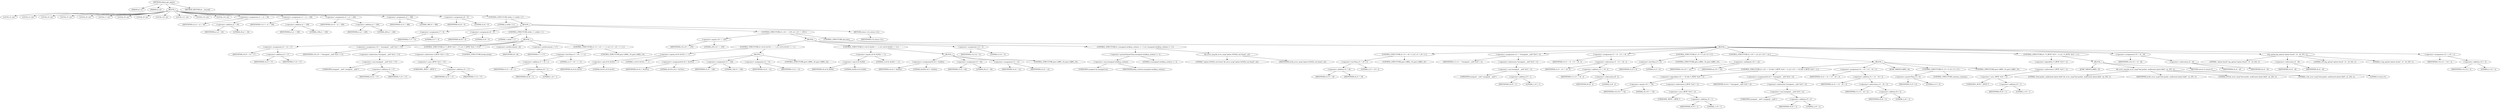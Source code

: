 digraph udhcp_get_option {  
"1000113" [label = "(METHOD,udhcp_get_option)" ]
"1000114" [label = "(PARAM,int a1)" ]
"1000115" [label = "(PARAM,int a2)" ]
"1000116" [label = "(BLOCK,,)" ]
"1000117" [label = "(LOCAL,v2: int)" ]
"1000118" [label = "(LOCAL,v3: int)" ]
"1000119" [label = "(LOCAL,v4: int)" ]
"1000120" [label = "(LOCAL,v5: int)" ]
"1000121" [label = "(LOCAL,v6: int)" ]
"1000122" [label = "(LOCAL,v7: int)" ]
"1000123" [label = "(LOCAL,v8: int)" ]
"1000124" [label = "(LOCAL,v9: int)" ]
"1000125" [label = "(LOCAL,v10: int)" ]
"1000126" [label = "(LOCAL,v11: int)" ]
"1000127" [label = "(LOCAL,v12: int)" ]
"1000128" [label = "(LOCAL,v14: int)" ]
"1000129" [label = "(<operator>.assignment,v2 = a1 + 44)" ]
"1000130" [label = "(IDENTIFIER,v2,v2 = a1 + 44)" ]
"1000131" [label = "(<operator>.addition,a1 + 44)" ]
"1000132" [label = "(IDENTIFIER,a1,a1 + 44)" ]
"1000133" [label = "(LITERAL,44,a1 + 44)" ]
"1000134" [label = "(<operator>.assignment,v3 = a1 + 108)" ]
"1000135" [label = "(IDENTIFIER,v3,v3 = a1 + 108)" ]
"1000136" [label = "(<operator>.addition,a1 + 108)" ]
"1000137" [label = "(IDENTIFIER,a1,a1 + 108)" ]
"1000138" [label = "(LITERAL,108,a1 + 108)" ]
"1000139" [label = "(<operator>.assignment,v4 = a1 + 240)" ]
"1000140" [label = "(IDENTIFIER,v4,v4 = a1 + 240)" ]
"1000141" [label = "(<operator>.addition,a1 + 240)" ]
"1000142" [label = "(IDENTIFIER,a1,a1 + 240)" ]
"1000143" [label = "(LITERAL,240,a1 + 240)" ]
"1000144" [label = "(<operator>.assignment,v5 = 388)" ]
"1000145" [label = "(IDENTIFIER,v5,v5 = 388)" ]
"1000146" [label = "(LITERAL,388,v5 = 388)" ]
"1000147" [label = "(<operator>.assignment,v6 = 0)" ]
"1000148" [label = "(IDENTIFIER,v6,v6 = 0)" ]
"1000149" [label = "(LITERAL,0,v6 = 0)" ]
"1000150" [label = "(CONTROL_STRUCTURE,while ( 2 ),while ( 2 ))" ]
"1000151" [label = "(LITERAL,2,while ( 2 ))" ]
"1000152" [label = "(BLOCK,,)" ]
"1000153" [label = "(<operator>.assignment,v7 = 0)" ]
"1000154" [label = "(IDENTIFIER,v7,v7 = 0)" ]
"1000155" [label = "(LITERAL,0,v7 = 0)" ]
"1000156" [label = "(<operator>.assignment,v8 = 0)" ]
"1000157" [label = "(IDENTIFIER,v8,v8 = 0)" ]
"1000158" [label = "(LITERAL,0,v8 = 0)" ]
"1000159" [label = "(CONTROL_STRUCTURE,while ( 1 ),while ( 1 ))" ]
"1000160" [label = "(LITERAL,1,while ( 1 ))" ]
"1000161" [label = "(BLOCK,,)" ]
"1000162" [label = "(<operator>.assignment,v9 = v4 + v7)" ]
"1000163" [label = "(IDENTIFIER,v9,v9 = v4 + v7)" ]
"1000164" [label = "(<operator>.addition,v4 + v7)" ]
"1000165" [label = "(IDENTIFIER,v4,v4 + v7)" ]
"1000166" [label = "(IDENTIFIER,v7,v4 + v7)" ]
"1000167" [label = "(<operator>.assignment,v10 = *(unsigned __int8 *)(v4 + v7))" ]
"1000168" [label = "(IDENTIFIER,v10,v10 = *(unsigned __int8 *)(v4 + v7))" ]
"1000169" [label = "(<operator>.indirection,*(unsigned __int8 *)(v4 + v7))" ]
"1000170" [label = "(<operator>.cast,(unsigned __int8 *)(v4 + v7))" ]
"1000171" [label = "(UNKNOWN,unsigned __int8 *,unsigned __int8 *)" ]
"1000172" [label = "(<operator>.addition,v4 + v7)" ]
"1000173" [label = "(IDENTIFIER,v4,v4 + v7)" ]
"1000174" [label = "(IDENTIFIER,v7,v4 + v7)" ]
"1000175" [label = "(CONTROL_STRUCTURE,if ( *(_BYTE *)(v4 + v7) ),if ( *(_BYTE *)(v4 + v7) ))" ]
"1000176" [label = "(<operator>.indirection,*(_BYTE *)(v4 + v7))" ]
"1000177" [label = "(<operator>.cast,(_BYTE *)(v4 + v7))" ]
"1000178" [label = "(UNKNOWN,_BYTE *,_BYTE *)" ]
"1000179" [label = "(<operator>.addition,v4 + v7)" ]
"1000180" [label = "(IDENTIFIER,v4,v4 + v7)" ]
"1000181" [label = "(IDENTIFIER,v7,v4 + v7)" ]
"1000182" [label = "(CONTROL_STRUCTURE,break;,break;)" ]
"1000183" [label = "(<operator>.preDecrement,--v8)" ]
"1000184" [label = "(IDENTIFIER,v8,--v8)" ]
"1000185" [label = "(<operator>.preIncrement,++v7)" ]
"1000186" [label = "(IDENTIFIER,v7,++v7)" ]
"1000187" [label = "(CONTROL_STRUCTURE,if ( v5 + v8 + 1 < 2 ),if ( v5 + v8 + 1 < 2 ))" ]
"1000188" [label = "(<operator>.lessThan,v5 + v8 + 1 < 2)" ]
"1000189" [label = "(<operator>.addition,v5 + v8 + 1)" ]
"1000190" [label = "(IDENTIFIER,v5,v5 + v8 + 1)" ]
"1000191" [label = "(<operator>.addition,v8 + 1)" ]
"1000192" [label = "(IDENTIFIER,v8,v8 + 1)" ]
"1000193" [label = "(LITERAL,1,v8 + 1)" ]
"1000194" [label = "(LITERAL,2,v5 + v8 + 1 < 2)" ]
"1000195" [label = "(CONTROL_STRUCTURE,goto LABEL_19;,goto LABEL_19;)" ]
"1000196" [label = "(CONTROL_STRUCTURE,if ( v10 == 255 ),if ( v10 == 255 ))" ]
"1000197" [label = "(<operator>.equals,v10 == 255)" ]
"1000198" [label = "(IDENTIFIER,v10,v10 == 255)" ]
"1000199" [label = "(LITERAL,255,v10 == 255)" ]
"1000200" [label = "(BLOCK,,)" ]
"1000201" [label = "(CONTROL_STRUCTURE,if ( (v6 & 0x101) == 1 ),if ( (v6 & 0x101) == 1 ))" ]
"1000202" [label = "(<operator>.equals,(v6 & 0x101) == 1)" ]
"1000203" [label = "(<operator>.and,v6 & 0x101)" ]
"1000204" [label = "(IDENTIFIER,v6,v6 & 0x101)" ]
"1000205" [label = "(LITERAL,0x101,v6 & 0x101)" ]
"1000206" [label = "(LITERAL,1,(v6 & 0x101) == 1)" ]
"1000207" [label = "(BLOCK,,)" ]
"1000208" [label = "(<operators>.assignmentOr,v6 |= 0x101u)" ]
"1000209" [label = "(IDENTIFIER,v6,v6 |= 0x101u)" ]
"1000210" [label = "(LITERAL,0x101u,v6 |= 0x101u)" ]
"1000211" [label = "(<operator>.assignment,v5 = 128)" ]
"1000212" [label = "(IDENTIFIER,v5,v5 = 128)" ]
"1000213" [label = "(LITERAL,128,v5 = 128)" ]
"1000214" [label = "(<operator>.assignment,v4 = v3)" ]
"1000215" [label = "(IDENTIFIER,v4,v4 = v3)" ]
"1000216" [label = "(IDENTIFIER,v3,v4 = v3)" ]
"1000217" [label = "(CONTROL_STRUCTURE,goto LABEL_18;,goto LABEL_18;)" ]
"1000218" [label = "(CONTROL_STRUCTURE,if ( (v6 & 0x202) == 2 ),if ( (v6 & 0x202) == 2 ))" ]
"1000219" [label = "(<operator>.equals,(v6 & 0x202) == 2)" ]
"1000220" [label = "(<operator>.and,v6 & 0x202)" ]
"1000221" [label = "(IDENTIFIER,v6,v6 & 0x202)" ]
"1000222" [label = "(LITERAL,0x202,v6 & 0x202)" ]
"1000223" [label = "(LITERAL,2,(v6 & 0x202) == 2)" ]
"1000224" [label = "(BLOCK,,)" ]
"1000225" [label = "(<operators>.assignmentOr,v6 |= 0x202u)" ]
"1000226" [label = "(IDENTIFIER,v6,v6 |= 0x202u)" ]
"1000227" [label = "(LITERAL,0x202u,v6 |= 0x202u)" ]
"1000228" [label = "(<operator>.assignment,v5 = 64)" ]
"1000229" [label = "(IDENTIFIER,v5,v5 = 64)" ]
"1000230" [label = "(LITERAL,64,v5 = 64)" ]
"1000231" [label = "(<operator>.assignment,v4 = v2)" ]
"1000232" [label = "(IDENTIFIER,v4,v4 = v2)" ]
"1000233" [label = "(IDENTIFIER,v2,v4 = v2)" ]
"1000234" [label = "(CONTROL_STRUCTURE,goto LABEL_18;,goto LABEL_18;)" ]
"1000235" [label = "(<operator>.assignment,v12 = 0)" ]
"1000236" [label = "(IDENTIFIER,v12,v12 = 0)" ]
"1000237" [label = "(LITERAL,0,v12 = 0)" ]
"1000238" [label = "(CONTROL_STRUCTURE,if ( (unsigned int)dhcp_verbose >= 3 ),if ( (unsigned int)dhcp_verbose >= 3 ))" ]
"1000239" [label = "(<operator>.greaterEqualsThan,(unsigned int)dhcp_verbose >= 3)" ]
"1000240" [label = "(<operator>.cast,(unsigned int)dhcp_verbose)" ]
"1000241" [label = "(UNKNOWN,unsigned int,unsigned int)" ]
"1000242" [label = "(IDENTIFIER,dhcp_verbose,(unsigned int)dhcp_verbose)" ]
"1000243" [label = "(LITERAL,3,(unsigned int)dhcp_verbose >= 3)" ]
"1000244" [label = "(bb_error_msg,bb_error_msg(\"option 0x%02x not found\", a2))" ]
"1000245" [label = "(LITERAL,\"option 0x%02x not found\",bb_error_msg(\"option 0x%02x not found\", a2))" ]
"1000246" [label = "(IDENTIFIER,a2,bb_error_msg(\"option 0x%02x not found\", a2))" ]
"1000247" [label = "(CONTROL_STRUCTURE,else,else)" ]
"1000248" [label = "(BLOCK,,)" ]
"1000249" [label = "(CONTROL_STRUCTURE,if ( v5 + v8 < 2 ),if ( v5 + v8 < 2 ))" ]
"1000250" [label = "(<operator>.lessThan,v5 + v8 < 2)" ]
"1000251" [label = "(<operator>.addition,v5 + v8)" ]
"1000252" [label = "(IDENTIFIER,v5,v5 + v8)" ]
"1000253" [label = "(IDENTIFIER,v8,v5 + v8)" ]
"1000254" [label = "(LITERAL,2,v5 + v8 < 2)" ]
"1000255" [label = "(CONTROL_STRUCTURE,goto LABEL_19;,goto LABEL_19;)" ]
"1000256" [label = "(<operator>.assignment,v11 = *(unsigned __int8 *)(v9 + 1))" ]
"1000257" [label = "(IDENTIFIER,v11,v11 = *(unsigned __int8 *)(v9 + 1))" ]
"1000258" [label = "(<operator>.indirection,*(unsigned __int8 *)(v9 + 1))" ]
"1000259" [label = "(<operator>.cast,(unsigned __int8 *)(v9 + 1))" ]
"1000260" [label = "(UNKNOWN,unsigned __int8 *,unsigned __int8 *)" ]
"1000261" [label = "(<operator>.addition,v9 + 1)" ]
"1000262" [label = "(IDENTIFIER,v9,v9 + 1)" ]
"1000263" [label = "(LITERAL,1,v9 + 1)" ]
"1000264" [label = "(<operator>.assignment,v5 = v5 - v11 + v8 - 2)" ]
"1000265" [label = "(IDENTIFIER,v5,v5 = v5 - v11 + v8 - 2)" ]
"1000266" [label = "(<operator>.subtraction,v5 - v11 + v8 - 2)" ]
"1000267" [label = "(IDENTIFIER,v5,v5 - v11 + v8 - 2)" ]
"1000268" [label = "(<operator>.addition,v11 + v8 - 2)" ]
"1000269" [label = "(IDENTIFIER,v11,v11 + v8 - 2)" ]
"1000270" [label = "(<operator>.subtraction,v8 - 2)" ]
"1000271" [label = "(IDENTIFIER,v8,v8 - 2)" ]
"1000272" [label = "(LITERAL,2,v8 - 2)" ]
"1000273" [label = "(CONTROL_STRUCTURE,if ( v5 < 0 ),if ( v5 < 0 ))" ]
"1000274" [label = "(<operator>.lessThan,v5 < 0)" ]
"1000275" [label = "(IDENTIFIER,v5,v5 < 0)" ]
"1000276" [label = "(LITERAL,0,v5 < 0)" ]
"1000277" [label = "(CONTROL_STRUCTURE,goto LABEL_19;,goto LABEL_19;)" ]
"1000278" [label = "(CONTROL_STRUCTURE,if ( v10 != a2 ),if ( v10 != a2 ))" ]
"1000279" [label = "(<operator>.notEquals,v10 != a2)" ]
"1000280" [label = "(IDENTIFIER,v10,v10 != a2)" ]
"1000281" [label = "(IDENTIFIER,a2,v10 != a2)" ]
"1000282" [label = "(BLOCK,,)" ]
"1000283" [label = "(CONTROL_STRUCTURE,if ( v10 == 52 && *(_BYTE *)(v9 + 1) ),if ( v10 == 52 && *(_BYTE *)(v9 + 1) ))" ]
"1000284" [label = "(<operator>.logicalAnd,v10 == 52 && *(_BYTE *)(v9 + 1))" ]
"1000285" [label = "(<operator>.equals,v10 == 52)" ]
"1000286" [label = "(IDENTIFIER,v10,v10 == 52)" ]
"1000287" [label = "(LITERAL,52,v10 == 52)" ]
"1000288" [label = "(<operator>.indirection,*(_BYTE *)(v9 + 1))" ]
"1000289" [label = "(<operator>.cast,(_BYTE *)(v9 + 1))" ]
"1000290" [label = "(UNKNOWN,_BYTE *,_BYTE *)" ]
"1000291" [label = "(<operator>.addition,v9 + 1)" ]
"1000292" [label = "(IDENTIFIER,v9,v9 + 1)" ]
"1000293" [label = "(LITERAL,1,v9 + 1)" ]
"1000294" [label = "(<operators>.assignmentOr,v6 |= *(unsigned __int8 *)(v9 + 2))" ]
"1000295" [label = "(IDENTIFIER,v6,v6 |= *(unsigned __int8 *)(v9 + 2))" ]
"1000296" [label = "(<operator>.indirection,*(unsigned __int8 *)(v9 + 2))" ]
"1000297" [label = "(<operator>.cast,(unsigned __int8 *)(v9 + 2))" ]
"1000298" [label = "(UNKNOWN,unsigned __int8 *,unsigned __int8 *)" ]
"1000299" [label = "(<operator>.addition,v9 + 2)" ]
"1000300" [label = "(IDENTIFIER,v9,v9 + 2)" ]
"1000301" [label = "(LITERAL,2,v9 + 2)" ]
"1000302" [label = "(<operator>.assignment,v4 = v4 + v11 - v8 + 2)" ]
"1000303" [label = "(IDENTIFIER,v4,v4 = v4 + v11 - v8 + 2)" ]
"1000304" [label = "(<operator>.addition,v4 + v11 - v8 + 2)" ]
"1000305" [label = "(IDENTIFIER,v4,v4 + v11 - v8 + 2)" ]
"1000306" [label = "(<operator>.subtraction,v11 - v8 + 2)" ]
"1000307" [label = "(IDENTIFIER,v11,v11 - v8 + 2)" ]
"1000308" [label = "(<operator>.addition,v8 + 2)" ]
"1000309" [label = "(IDENTIFIER,v8,v8 + 2)" ]
"1000310" [label = "(LITERAL,2,v8 + 2)" ]
"1000311" [label = "(JUMP_TARGET,LABEL_18)" ]
"1000312" [label = "(CONTROL_STRUCTURE,if ( v5 > 0 ),if ( v5 > 0 ))" ]
"1000313" [label = "(<operator>.greaterThan,v5 > 0)" ]
"1000314" [label = "(IDENTIFIER,v5,v5 > 0)" ]
"1000315" [label = "(LITERAL,0,v5 > 0)" ]
"1000316" [label = "(CONTROL_STRUCTURE,continue;,continue;)" ]
"1000317" [label = "(CONTROL_STRUCTURE,goto LABEL_19;,goto LABEL_19;)" ]
"1000318" [label = "(CONTROL_STRUCTURE,if ( !*(_BYTE *)(v9 + 1) ),if ( !*(_BYTE *)(v9 + 1) ))" ]
"1000319" [label = "(<operator>.logicalNot,!*(_BYTE *)(v9 + 1))" ]
"1000320" [label = "(<operator>.indirection,*(_BYTE *)(v9 + 1))" ]
"1000321" [label = "(<operator>.cast,(_BYTE *)(v9 + 1))" ]
"1000322" [label = "(UNKNOWN,_BYTE *,_BYTE *)" ]
"1000323" [label = "(<operator>.addition,v9 + 1)" ]
"1000324" [label = "(IDENTIFIER,v9,v9 + 1)" ]
"1000325" [label = "(LITERAL,1,v9 + 1)" ]
"1000326" [label = "(BLOCK,,)" ]
"1000327" [label = "(JUMP_TARGET,LABEL_19)" ]
"1000328" [label = "(bb_error_msg,bb_error_msg(\"bad packet, malformed option field\", a2, 255, 1))" ]
"1000329" [label = "(LITERAL,\"bad packet, malformed option field\",bb_error_msg(\"bad packet, malformed option field\", a2, 255, 1))" ]
"1000330" [label = "(IDENTIFIER,a2,bb_error_msg(\"bad packet, malformed option field\", a2, 255, 1))" ]
"1000331" [label = "(LITERAL,255,bb_error_msg(\"bad packet, malformed option field\", a2, 255, 1))" ]
"1000332" [label = "(LITERAL,1,bb_error_msg(\"bad packet, malformed option field\", a2, 255, 1))" ]
"1000333" [label = "(RETURN,return 0;,return 0;)" ]
"1000334" [label = "(LITERAL,0,return 0;)" ]
"1000335" [label = "(<operator>.assignment,v14 = v4 - v8)" ]
"1000336" [label = "(IDENTIFIER,v14,v14 = v4 - v8)" ]
"1000337" [label = "(<operator>.subtraction,v4 - v8)" ]
"1000338" [label = "(IDENTIFIER,v4,v4 - v8)" ]
"1000339" [label = "(IDENTIFIER,v8,v4 - v8)" ]
"1000340" [label = "(log_option,log_option(\"option found\", v4 - v8, 255, 1))" ]
"1000341" [label = "(LITERAL,\"option found\",log_option(\"option found\", v4 - v8, 255, 1))" ]
"1000342" [label = "(<operator>.subtraction,v4 - v8)" ]
"1000343" [label = "(IDENTIFIER,v4,v4 - v8)" ]
"1000344" [label = "(IDENTIFIER,v8,v4 - v8)" ]
"1000345" [label = "(LITERAL,255,log_option(\"option found\", v4 - v8, 255, 1))" ]
"1000346" [label = "(LITERAL,1,log_option(\"option found\", v4 - v8, 255, 1))" ]
"1000347" [label = "(<operator>.assignment,v12 = v14 + 2)" ]
"1000348" [label = "(IDENTIFIER,v12,v12 = v14 + 2)" ]
"1000349" [label = "(<operator>.addition,v14 + 2)" ]
"1000350" [label = "(IDENTIFIER,v14,v14 + 2)" ]
"1000351" [label = "(LITERAL,2,v14 + 2)" ]
"1000352" [label = "(RETURN,return v12;,return v12;)" ]
"1000353" [label = "(IDENTIFIER,v12,return v12;)" ]
"1000354" [label = "(METHOD_RETURN,int __fastcall)" ]
  "1000113" -> "1000114" 
  "1000113" -> "1000115" 
  "1000113" -> "1000116" 
  "1000113" -> "1000354" 
  "1000116" -> "1000117" 
  "1000116" -> "1000118" 
  "1000116" -> "1000119" 
  "1000116" -> "1000120" 
  "1000116" -> "1000121" 
  "1000116" -> "1000122" 
  "1000116" -> "1000123" 
  "1000116" -> "1000124" 
  "1000116" -> "1000125" 
  "1000116" -> "1000126" 
  "1000116" -> "1000127" 
  "1000116" -> "1000128" 
  "1000116" -> "1000129" 
  "1000116" -> "1000134" 
  "1000116" -> "1000139" 
  "1000116" -> "1000144" 
  "1000116" -> "1000147" 
  "1000116" -> "1000150" 
  "1000129" -> "1000130" 
  "1000129" -> "1000131" 
  "1000131" -> "1000132" 
  "1000131" -> "1000133" 
  "1000134" -> "1000135" 
  "1000134" -> "1000136" 
  "1000136" -> "1000137" 
  "1000136" -> "1000138" 
  "1000139" -> "1000140" 
  "1000139" -> "1000141" 
  "1000141" -> "1000142" 
  "1000141" -> "1000143" 
  "1000144" -> "1000145" 
  "1000144" -> "1000146" 
  "1000147" -> "1000148" 
  "1000147" -> "1000149" 
  "1000150" -> "1000151" 
  "1000150" -> "1000152" 
  "1000152" -> "1000153" 
  "1000152" -> "1000156" 
  "1000152" -> "1000159" 
  "1000152" -> "1000196" 
  "1000152" -> "1000352" 
  "1000153" -> "1000154" 
  "1000153" -> "1000155" 
  "1000156" -> "1000157" 
  "1000156" -> "1000158" 
  "1000159" -> "1000160" 
  "1000159" -> "1000161" 
  "1000161" -> "1000162" 
  "1000161" -> "1000167" 
  "1000161" -> "1000175" 
  "1000161" -> "1000183" 
  "1000161" -> "1000185" 
  "1000161" -> "1000187" 
  "1000162" -> "1000163" 
  "1000162" -> "1000164" 
  "1000164" -> "1000165" 
  "1000164" -> "1000166" 
  "1000167" -> "1000168" 
  "1000167" -> "1000169" 
  "1000169" -> "1000170" 
  "1000170" -> "1000171" 
  "1000170" -> "1000172" 
  "1000172" -> "1000173" 
  "1000172" -> "1000174" 
  "1000175" -> "1000176" 
  "1000175" -> "1000182" 
  "1000176" -> "1000177" 
  "1000177" -> "1000178" 
  "1000177" -> "1000179" 
  "1000179" -> "1000180" 
  "1000179" -> "1000181" 
  "1000183" -> "1000184" 
  "1000185" -> "1000186" 
  "1000187" -> "1000188" 
  "1000187" -> "1000195" 
  "1000188" -> "1000189" 
  "1000188" -> "1000194" 
  "1000189" -> "1000190" 
  "1000189" -> "1000191" 
  "1000191" -> "1000192" 
  "1000191" -> "1000193" 
  "1000196" -> "1000197" 
  "1000196" -> "1000200" 
  "1000196" -> "1000247" 
  "1000197" -> "1000198" 
  "1000197" -> "1000199" 
  "1000200" -> "1000201" 
  "1000200" -> "1000218" 
  "1000200" -> "1000235" 
  "1000200" -> "1000238" 
  "1000201" -> "1000202" 
  "1000201" -> "1000207" 
  "1000202" -> "1000203" 
  "1000202" -> "1000206" 
  "1000203" -> "1000204" 
  "1000203" -> "1000205" 
  "1000207" -> "1000208" 
  "1000207" -> "1000211" 
  "1000207" -> "1000214" 
  "1000207" -> "1000217" 
  "1000208" -> "1000209" 
  "1000208" -> "1000210" 
  "1000211" -> "1000212" 
  "1000211" -> "1000213" 
  "1000214" -> "1000215" 
  "1000214" -> "1000216" 
  "1000218" -> "1000219" 
  "1000218" -> "1000224" 
  "1000219" -> "1000220" 
  "1000219" -> "1000223" 
  "1000220" -> "1000221" 
  "1000220" -> "1000222" 
  "1000224" -> "1000225" 
  "1000224" -> "1000228" 
  "1000224" -> "1000231" 
  "1000224" -> "1000234" 
  "1000225" -> "1000226" 
  "1000225" -> "1000227" 
  "1000228" -> "1000229" 
  "1000228" -> "1000230" 
  "1000231" -> "1000232" 
  "1000231" -> "1000233" 
  "1000235" -> "1000236" 
  "1000235" -> "1000237" 
  "1000238" -> "1000239" 
  "1000238" -> "1000244" 
  "1000239" -> "1000240" 
  "1000239" -> "1000243" 
  "1000240" -> "1000241" 
  "1000240" -> "1000242" 
  "1000244" -> "1000245" 
  "1000244" -> "1000246" 
  "1000247" -> "1000248" 
  "1000248" -> "1000249" 
  "1000248" -> "1000256" 
  "1000248" -> "1000264" 
  "1000248" -> "1000273" 
  "1000248" -> "1000278" 
  "1000248" -> "1000318" 
  "1000248" -> "1000335" 
  "1000248" -> "1000340" 
  "1000248" -> "1000347" 
  "1000249" -> "1000250" 
  "1000249" -> "1000255" 
  "1000250" -> "1000251" 
  "1000250" -> "1000254" 
  "1000251" -> "1000252" 
  "1000251" -> "1000253" 
  "1000256" -> "1000257" 
  "1000256" -> "1000258" 
  "1000258" -> "1000259" 
  "1000259" -> "1000260" 
  "1000259" -> "1000261" 
  "1000261" -> "1000262" 
  "1000261" -> "1000263" 
  "1000264" -> "1000265" 
  "1000264" -> "1000266" 
  "1000266" -> "1000267" 
  "1000266" -> "1000268" 
  "1000268" -> "1000269" 
  "1000268" -> "1000270" 
  "1000270" -> "1000271" 
  "1000270" -> "1000272" 
  "1000273" -> "1000274" 
  "1000273" -> "1000277" 
  "1000274" -> "1000275" 
  "1000274" -> "1000276" 
  "1000278" -> "1000279" 
  "1000278" -> "1000282" 
  "1000279" -> "1000280" 
  "1000279" -> "1000281" 
  "1000282" -> "1000283" 
  "1000282" -> "1000302" 
  "1000282" -> "1000311" 
  "1000282" -> "1000312" 
  "1000282" -> "1000317" 
  "1000283" -> "1000284" 
  "1000283" -> "1000294" 
  "1000284" -> "1000285" 
  "1000284" -> "1000288" 
  "1000285" -> "1000286" 
  "1000285" -> "1000287" 
  "1000288" -> "1000289" 
  "1000289" -> "1000290" 
  "1000289" -> "1000291" 
  "1000291" -> "1000292" 
  "1000291" -> "1000293" 
  "1000294" -> "1000295" 
  "1000294" -> "1000296" 
  "1000296" -> "1000297" 
  "1000297" -> "1000298" 
  "1000297" -> "1000299" 
  "1000299" -> "1000300" 
  "1000299" -> "1000301" 
  "1000302" -> "1000303" 
  "1000302" -> "1000304" 
  "1000304" -> "1000305" 
  "1000304" -> "1000306" 
  "1000306" -> "1000307" 
  "1000306" -> "1000308" 
  "1000308" -> "1000309" 
  "1000308" -> "1000310" 
  "1000312" -> "1000313" 
  "1000312" -> "1000316" 
  "1000313" -> "1000314" 
  "1000313" -> "1000315" 
  "1000318" -> "1000319" 
  "1000318" -> "1000326" 
  "1000319" -> "1000320" 
  "1000320" -> "1000321" 
  "1000321" -> "1000322" 
  "1000321" -> "1000323" 
  "1000323" -> "1000324" 
  "1000323" -> "1000325" 
  "1000326" -> "1000327" 
  "1000326" -> "1000328" 
  "1000326" -> "1000333" 
  "1000328" -> "1000329" 
  "1000328" -> "1000330" 
  "1000328" -> "1000331" 
  "1000328" -> "1000332" 
  "1000333" -> "1000334" 
  "1000335" -> "1000336" 
  "1000335" -> "1000337" 
  "1000337" -> "1000338" 
  "1000337" -> "1000339" 
  "1000340" -> "1000341" 
  "1000340" -> "1000342" 
  "1000340" -> "1000345" 
  "1000340" -> "1000346" 
  "1000342" -> "1000343" 
  "1000342" -> "1000344" 
  "1000347" -> "1000348" 
  "1000347" -> "1000349" 
  "1000349" -> "1000350" 
  "1000349" -> "1000351" 
  "1000352" -> "1000353" 
}

